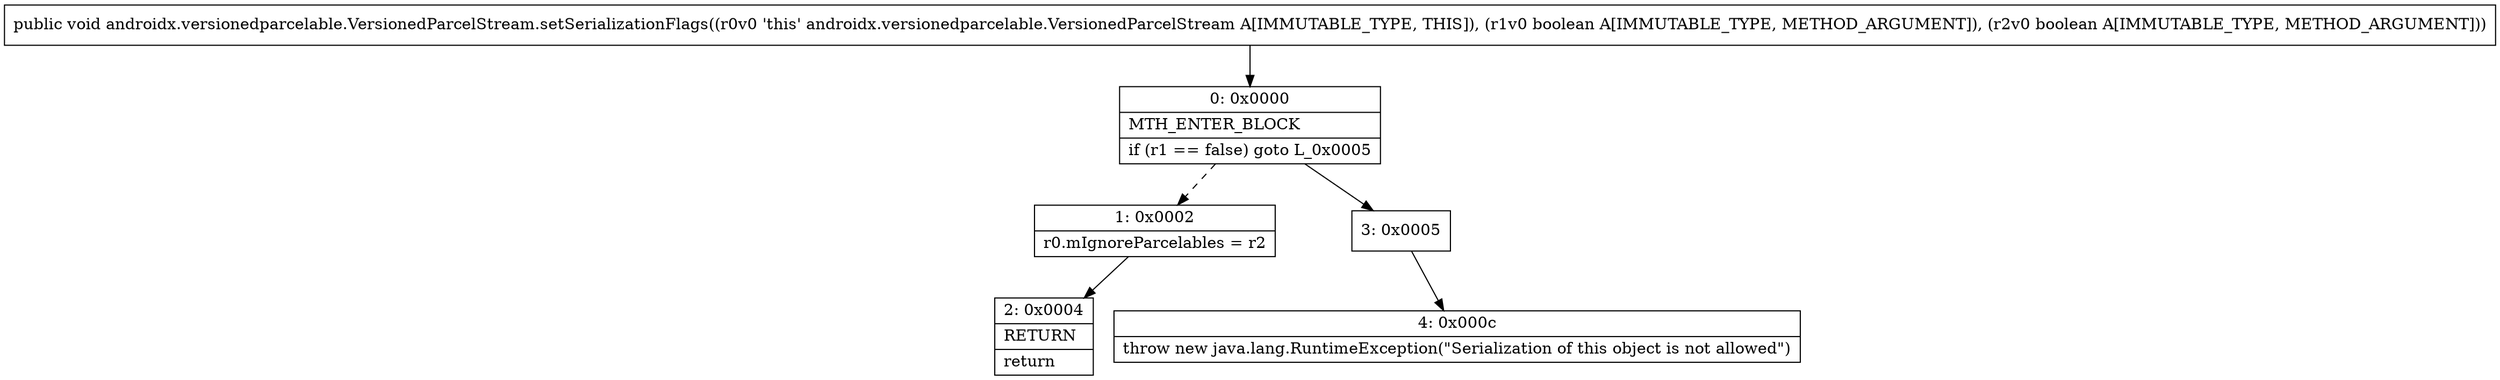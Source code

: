 digraph "CFG forandroidx.versionedparcelable.VersionedParcelStream.setSerializationFlags(ZZ)V" {
Node_0 [shape=record,label="{0\:\ 0x0000|MTH_ENTER_BLOCK\l|if (r1 == false) goto L_0x0005\l}"];
Node_1 [shape=record,label="{1\:\ 0x0002|r0.mIgnoreParcelables = r2\l}"];
Node_2 [shape=record,label="{2\:\ 0x0004|RETURN\l|return\l}"];
Node_3 [shape=record,label="{3\:\ 0x0005}"];
Node_4 [shape=record,label="{4\:\ 0x000c|throw new java.lang.RuntimeException(\"Serialization of this object is not allowed\")\l}"];
MethodNode[shape=record,label="{public void androidx.versionedparcelable.VersionedParcelStream.setSerializationFlags((r0v0 'this' androidx.versionedparcelable.VersionedParcelStream A[IMMUTABLE_TYPE, THIS]), (r1v0 boolean A[IMMUTABLE_TYPE, METHOD_ARGUMENT]), (r2v0 boolean A[IMMUTABLE_TYPE, METHOD_ARGUMENT])) }"];
MethodNode -> Node_0;
Node_0 -> Node_1[style=dashed];
Node_0 -> Node_3;
Node_1 -> Node_2;
Node_3 -> Node_4;
}

